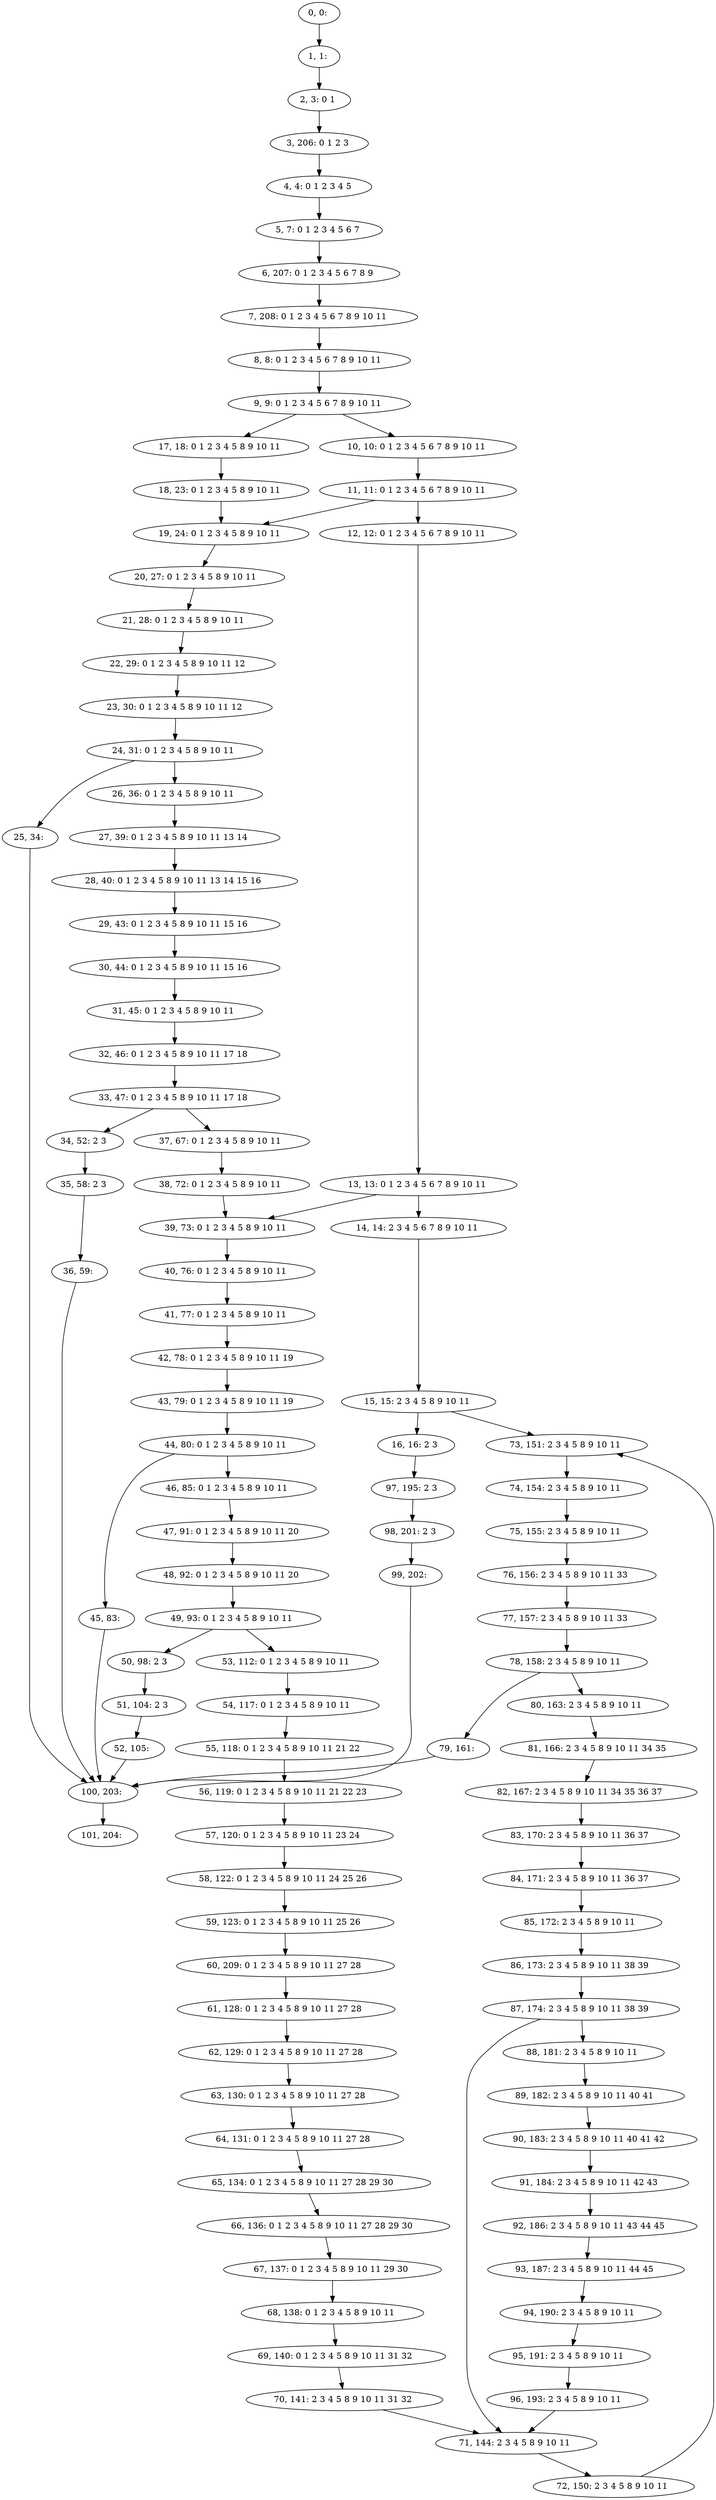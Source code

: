 digraph G {
0[label="0, 0: "];
1[label="1, 1: "];
2[label="2, 3: 0 1 "];
3[label="3, 206: 0 1 2 3 "];
4[label="4, 4: 0 1 2 3 4 5 "];
5[label="5, 7: 0 1 2 3 4 5 6 7 "];
6[label="6, 207: 0 1 2 3 4 5 6 7 8 9 "];
7[label="7, 208: 0 1 2 3 4 5 6 7 8 9 10 11 "];
8[label="8, 8: 0 1 2 3 4 5 6 7 8 9 10 11 "];
9[label="9, 9: 0 1 2 3 4 5 6 7 8 9 10 11 "];
10[label="10, 10: 0 1 2 3 4 5 6 7 8 9 10 11 "];
11[label="11, 11: 0 1 2 3 4 5 6 7 8 9 10 11 "];
12[label="12, 12: 0 1 2 3 4 5 6 7 8 9 10 11 "];
13[label="13, 13: 0 1 2 3 4 5 6 7 8 9 10 11 "];
14[label="14, 14: 2 3 4 5 6 7 8 9 10 11 "];
15[label="15, 15: 2 3 4 5 8 9 10 11 "];
16[label="16, 16: 2 3 "];
17[label="17, 18: 0 1 2 3 4 5 8 9 10 11 "];
18[label="18, 23: 0 1 2 3 4 5 8 9 10 11 "];
19[label="19, 24: 0 1 2 3 4 5 8 9 10 11 "];
20[label="20, 27: 0 1 2 3 4 5 8 9 10 11 "];
21[label="21, 28: 0 1 2 3 4 5 8 9 10 11 "];
22[label="22, 29: 0 1 2 3 4 5 8 9 10 11 12 "];
23[label="23, 30: 0 1 2 3 4 5 8 9 10 11 12 "];
24[label="24, 31: 0 1 2 3 4 5 8 9 10 11 "];
25[label="25, 34: "];
26[label="26, 36: 0 1 2 3 4 5 8 9 10 11 "];
27[label="27, 39: 0 1 2 3 4 5 8 9 10 11 13 14 "];
28[label="28, 40: 0 1 2 3 4 5 8 9 10 11 13 14 15 16 "];
29[label="29, 43: 0 1 2 3 4 5 8 9 10 11 15 16 "];
30[label="30, 44: 0 1 2 3 4 5 8 9 10 11 15 16 "];
31[label="31, 45: 0 1 2 3 4 5 8 9 10 11 "];
32[label="32, 46: 0 1 2 3 4 5 8 9 10 11 17 18 "];
33[label="33, 47: 0 1 2 3 4 5 8 9 10 11 17 18 "];
34[label="34, 52: 2 3 "];
35[label="35, 58: 2 3 "];
36[label="36, 59: "];
37[label="37, 67: 0 1 2 3 4 5 8 9 10 11 "];
38[label="38, 72: 0 1 2 3 4 5 8 9 10 11 "];
39[label="39, 73: 0 1 2 3 4 5 8 9 10 11 "];
40[label="40, 76: 0 1 2 3 4 5 8 9 10 11 "];
41[label="41, 77: 0 1 2 3 4 5 8 9 10 11 "];
42[label="42, 78: 0 1 2 3 4 5 8 9 10 11 19 "];
43[label="43, 79: 0 1 2 3 4 5 8 9 10 11 19 "];
44[label="44, 80: 0 1 2 3 4 5 8 9 10 11 "];
45[label="45, 83: "];
46[label="46, 85: 0 1 2 3 4 5 8 9 10 11 "];
47[label="47, 91: 0 1 2 3 4 5 8 9 10 11 20 "];
48[label="48, 92: 0 1 2 3 4 5 8 9 10 11 20 "];
49[label="49, 93: 0 1 2 3 4 5 8 9 10 11 "];
50[label="50, 98: 2 3 "];
51[label="51, 104: 2 3 "];
52[label="52, 105: "];
53[label="53, 112: 0 1 2 3 4 5 8 9 10 11 "];
54[label="54, 117: 0 1 2 3 4 5 8 9 10 11 "];
55[label="55, 118: 0 1 2 3 4 5 8 9 10 11 21 22 "];
56[label="56, 119: 0 1 2 3 4 5 8 9 10 11 21 22 23 "];
57[label="57, 120: 0 1 2 3 4 5 8 9 10 11 23 24 "];
58[label="58, 122: 0 1 2 3 4 5 8 9 10 11 24 25 26 "];
59[label="59, 123: 0 1 2 3 4 5 8 9 10 11 25 26 "];
60[label="60, 209: 0 1 2 3 4 5 8 9 10 11 27 28 "];
61[label="61, 128: 0 1 2 3 4 5 8 9 10 11 27 28 "];
62[label="62, 129: 0 1 2 3 4 5 8 9 10 11 27 28 "];
63[label="63, 130: 0 1 2 3 4 5 8 9 10 11 27 28 "];
64[label="64, 131: 0 1 2 3 4 5 8 9 10 11 27 28 "];
65[label="65, 134: 0 1 2 3 4 5 8 9 10 11 27 28 29 30 "];
66[label="66, 136: 0 1 2 3 4 5 8 9 10 11 27 28 29 30 "];
67[label="67, 137: 0 1 2 3 4 5 8 9 10 11 29 30 "];
68[label="68, 138: 0 1 2 3 4 5 8 9 10 11 "];
69[label="69, 140: 0 1 2 3 4 5 8 9 10 11 31 32 "];
70[label="70, 141: 2 3 4 5 8 9 10 11 31 32 "];
71[label="71, 144: 2 3 4 5 8 9 10 11 "];
72[label="72, 150: 2 3 4 5 8 9 10 11 "];
73[label="73, 151: 2 3 4 5 8 9 10 11 "];
74[label="74, 154: 2 3 4 5 8 9 10 11 "];
75[label="75, 155: 2 3 4 5 8 9 10 11 "];
76[label="76, 156: 2 3 4 5 8 9 10 11 33 "];
77[label="77, 157: 2 3 4 5 8 9 10 11 33 "];
78[label="78, 158: 2 3 4 5 8 9 10 11 "];
79[label="79, 161: "];
80[label="80, 163: 2 3 4 5 8 9 10 11 "];
81[label="81, 166: 2 3 4 5 8 9 10 11 34 35 "];
82[label="82, 167: 2 3 4 5 8 9 10 11 34 35 36 37 "];
83[label="83, 170: 2 3 4 5 8 9 10 11 36 37 "];
84[label="84, 171: 2 3 4 5 8 9 10 11 36 37 "];
85[label="85, 172: 2 3 4 5 8 9 10 11 "];
86[label="86, 173: 2 3 4 5 8 9 10 11 38 39 "];
87[label="87, 174: 2 3 4 5 8 9 10 11 38 39 "];
88[label="88, 181: 2 3 4 5 8 9 10 11 "];
89[label="89, 182: 2 3 4 5 8 9 10 11 40 41 "];
90[label="90, 183: 2 3 4 5 8 9 10 11 40 41 42 "];
91[label="91, 184: 2 3 4 5 8 9 10 11 42 43 "];
92[label="92, 186: 2 3 4 5 8 9 10 11 43 44 45 "];
93[label="93, 187: 2 3 4 5 8 9 10 11 44 45 "];
94[label="94, 190: 2 3 4 5 8 9 10 11 "];
95[label="95, 191: 2 3 4 5 8 9 10 11 "];
96[label="96, 193: 2 3 4 5 8 9 10 11 "];
97[label="97, 195: 2 3 "];
98[label="98, 201: 2 3 "];
99[label="99, 202: "];
100[label="100, 203: "];
101[label="101, 204: "];
0->1 ;
1->2 ;
2->3 ;
3->4 ;
4->5 ;
5->6 ;
6->7 ;
7->8 ;
8->9 ;
9->10 ;
9->17 ;
10->11 ;
11->12 ;
11->19 ;
12->13 ;
13->14 ;
13->39 ;
14->15 ;
15->16 ;
15->73 ;
16->97 ;
17->18 ;
18->19 ;
19->20 ;
20->21 ;
21->22 ;
22->23 ;
23->24 ;
24->25 ;
24->26 ;
25->100 ;
26->27 ;
27->28 ;
28->29 ;
29->30 ;
30->31 ;
31->32 ;
32->33 ;
33->34 ;
33->37 ;
34->35 ;
35->36 ;
36->100 ;
37->38 ;
38->39 ;
39->40 ;
40->41 ;
41->42 ;
42->43 ;
43->44 ;
44->45 ;
44->46 ;
45->100 ;
46->47 ;
47->48 ;
48->49 ;
49->50 ;
49->53 ;
50->51 ;
51->52 ;
52->100 ;
53->54 ;
54->55 ;
55->56 ;
56->57 ;
57->58 ;
58->59 ;
59->60 ;
60->61 ;
61->62 ;
62->63 ;
63->64 ;
64->65 ;
65->66 ;
66->67 ;
67->68 ;
68->69 ;
69->70 ;
70->71 ;
71->72 ;
72->73 ;
73->74 ;
74->75 ;
75->76 ;
76->77 ;
77->78 ;
78->79 ;
78->80 ;
79->100 ;
80->81 ;
81->82 ;
82->83 ;
83->84 ;
84->85 ;
85->86 ;
86->87 ;
87->88 ;
87->71 ;
88->89 ;
89->90 ;
90->91 ;
91->92 ;
92->93 ;
93->94 ;
94->95 ;
95->96 ;
96->71 ;
97->98 ;
98->99 ;
99->100 ;
100->101 ;
}
